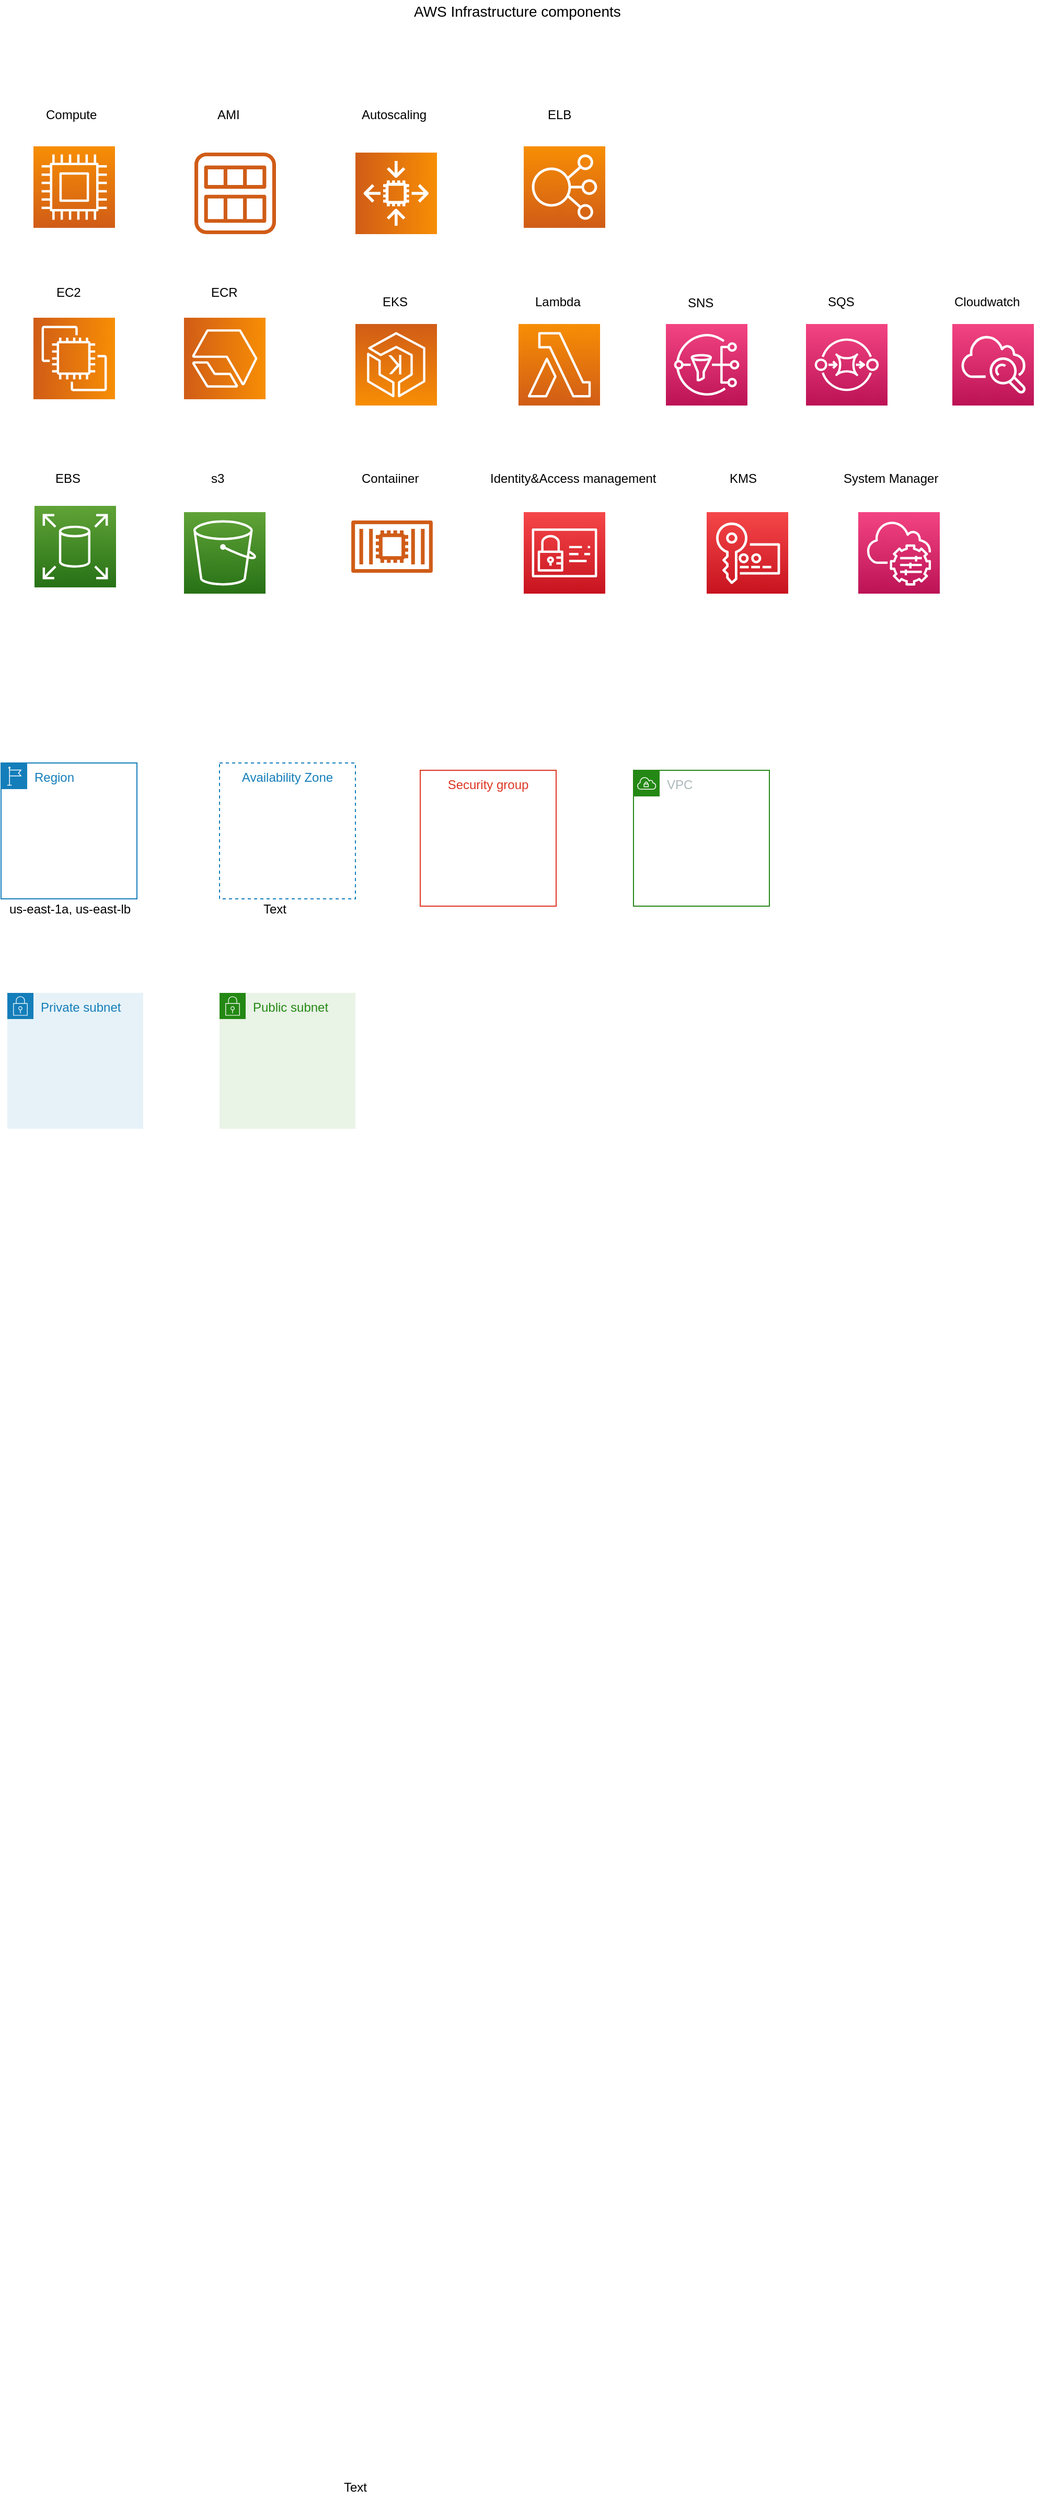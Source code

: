 <mxfile version="12.1.3" type="github" pages="1"><diagram id="Ht1M8jgEwFfnCIfOTk4-" name="Page-1"><mxGraphModel dx="1172" dy="1545" grid="1" gridSize="10" guides="1" tooltips="1" connect="1" arrows="1" fold="1" page="1" pageScale="1" pageWidth="1169" pageHeight="827" math="0" shadow="0"><root><mxCell id="0"/><mxCell id="1" parent="0"/><mxCell id="DQqdp6GN2A1wQz3p1tJR-2" value="" style="outlineConnect=0;fontColor=#232F3E;gradientColor=#F78E04;gradientDirection=north;fillColor=#D05C17;strokeColor=#ffffff;dashed=0;verticalLabelPosition=bottom;verticalAlign=top;align=center;html=1;fontSize=12;fontStyle=0;aspect=fixed;shape=mxgraph.aws4.resourceIcon;resIcon=mxgraph.aws4.auto_scaling2;direction=south;" vertex="1" parent="1"><mxGeometry x="419" y="-544" width="78" height="78" as="geometry"/></mxCell><mxCell id="DQqdp6GN2A1wQz3p1tJR-3" value="Autoscaling" style="text;html=1;resizable=0;points=[];autosize=1;align=left;verticalAlign=top;spacingTop=-4;" vertex="1" parent="1"><mxGeometry x="423" y="-590" width="80" height="20" as="geometry"/></mxCell><mxCell id="DQqdp6GN2A1wQz3p1tJR-12" value="" style="outlineConnect=0;fontColor=#232F3E;gradientColor=#F78E04;gradientDirection=north;fillColor=#D05C17;strokeColor=#ffffff;dashed=0;verticalLabelPosition=bottom;verticalAlign=top;align=center;html=1;fontSize=12;fontStyle=0;aspect=fixed;shape=mxgraph.aws4.resourceIcon;resIcon=mxgraph.aws4.ec2;direction=south;" vertex="1" parent="1"><mxGeometry x="111" y="-386" width="78" height="78" as="geometry"/></mxCell><mxCell id="DQqdp6GN2A1wQz3p1tJR-13" value="EC2" style="text;html=1;resizable=0;points=[];autosize=1;align=left;verticalAlign=top;spacingTop=-4;" vertex="1" parent="1"><mxGeometry x="131" y="-420" width="40" height="20" as="geometry"/></mxCell><mxCell id="DQqdp6GN2A1wQz3p1tJR-14" value="" style="outlineConnect=0;fontColor=#232F3E;gradientColor=#F78E04;gradientDirection=north;fillColor=#D05C17;strokeColor=#ffffff;dashed=0;verticalLabelPosition=bottom;verticalAlign=top;align=center;html=1;fontSize=12;fontStyle=0;aspect=fixed;shape=mxgraph.aws4.resourceIcon;resIcon=mxgraph.aws4.ecr;direction=south;" vertex="1" parent="1"><mxGeometry x="255" y="-386" width="78" height="78" as="geometry"/></mxCell><mxCell id="DQqdp6GN2A1wQz3p1tJR-21" value="ECR" style="text;html=1;resizable=0;points=[];autosize=1;align=left;verticalAlign=top;spacingTop=-4;" vertex="1" parent="1"><mxGeometry x="279" y="-420" width="40" height="20" as="geometry"/></mxCell><mxCell id="DQqdp6GN2A1wQz3p1tJR-22" value="" style="outlineConnect=0;fontColor=#232F3E;gradientColor=#F78E04;gradientDirection=north;fillColor=#D05C17;strokeColor=#ffffff;dashed=0;verticalLabelPosition=bottom;verticalAlign=top;align=center;html=1;fontSize=12;fontStyle=0;aspect=fixed;shape=mxgraph.aws4.resourceIcon;resIcon=mxgraph.aws4.eks;direction=west;" vertex="1" parent="1"><mxGeometry x="419" y="-380" width="78" height="78" as="geometry"/></mxCell><mxCell id="DQqdp6GN2A1wQz3p1tJR-23" value="EKS" style="text;html=1;resizable=0;points=[];autosize=1;align=left;verticalAlign=top;spacingTop=-4;" vertex="1" parent="1"><mxGeometry x="443" y="-411" width="40" height="20" as="geometry"/></mxCell><mxCell id="DQqdp6GN2A1wQz3p1tJR-24" value="" style="outlineConnect=0;fontColor=#232F3E;gradientColor=#F78E04;gradientDirection=north;fillColor=#D05C17;strokeColor=#ffffff;dashed=0;verticalLabelPosition=bottom;verticalAlign=top;align=center;html=1;fontSize=12;fontStyle=0;aspect=fixed;shape=mxgraph.aws4.resourceIcon;resIcon=mxgraph.aws4.lambda;" vertex="1" parent="1"><mxGeometry x="575" y="-380" width="78" height="78" as="geometry"/></mxCell><mxCell id="DQqdp6GN2A1wQz3p1tJR-25" value="Lambda" style="text;html=1;resizable=0;points=[];autosize=1;align=left;verticalAlign=top;spacingTop=-4;" vertex="1" parent="1"><mxGeometry x="589" y="-411" width="60" height="20" as="geometry"/></mxCell><mxCell id="DQqdp6GN2A1wQz3p1tJR-26" value="" style="outlineConnect=0;fontColor=#232F3E;gradientColor=#F78E04;gradientDirection=north;fillColor=#D05C17;strokeColor=#ffffff;dashed=0;verticalLabelPosition=bottom;verticalAlign=top;align=center;html=1;fontSize=12;fontStyle=0;aspect=fixed;shape=mxgraph.aws4.resourceIcon;resIcon=mxgraph.aws4.compute;" vertex="1" parent="1"><mxGeometry x="111" y="-550" width="78" height="78" as="geometry"/></mxCell><mxCell id="DQqdp6GN2A1wQz3p1tJR-29" value="Compute" style="text;html=1;resizable=0;points=[];autosize=1;align=left;verticalAlign=top;spacingTop=-4;" vertex="1" parent="1"><mxGeometry x="121" y="-590" width="60" height="20" as="geometry"/></mxCell><mxCell id="DQqdp6GN2A1wQz3p1tJR-30" value="" style="outlineConnect=0;fontColor=#232F3E;gradientColor=none;fillColor=#D05C17;strokeColor=none;dashed=0;verticalLabelPosition=bottom;verticalAlign=top;align=center;html=1;fontSize=12;fontStyle=0;aspect=fixed;pointerEvents=1;shape=mxgraph.aws4.ami;" vertex="1" parent="1"><mxGeometry x="265" y="-544" width="78" height="78" as="geometry"/></mxCell><mxCell id="DQqdp6GN2A1wQz3p1tJR-31" value="AMI" style="text;html=1;resizable=0;points=[];autosize=1;align=left;verticalAlign=top;spacingTop=-4;" vertex="1" parent="1"><mxGeometry x="285" y="-590" width="40" height="20" as="geometry"/></mxCell><mxCell id="DQqdp6GN2A1wQz3p1tJR-34" value="" style="outlineConnect=0;fontColor=#232F3E;gradientColor=none;fillColor=#D05C17;strokeColor=none;dashed=0;verticalLabelPosition=bottom;verticalAlign=top;align=center;html=1;fontSize=12;fontStyle=0;aspect=fixed;pointerEvents=1;shape=mxgraph.aws4.container_2;" vertex="1" parent="1"><mxGeometry x="415" y="-192" width="78" height="50" as="geometry"/></mxCell><mxCell id="DQqdp6GN2A1wQz3p1tJR-36" value="Contaiiner" style="text;html=1;resizable=0;points=[];autosize=1;align=left;verticalAlign=top;spacingTop=-4;" vertex="1" parent="1"><mxGeometry x="423" y="-242" width="70" height="20" as="geometry"/></mxCell><mxCell id="DQqdp6GN2A1wQz3p1tJR-37" value="" style="outlineConnect=0;fontColor=#232F3E;gradientColor=#60A337;gradientDirection=north;fillColor=#277116;strokeColor=#ffffff;dashed=0;verticalLabelPosition=bottom;verticalAlign=top;align=center;html=1;fontSize=12;fontStyle=0;aspect=fixed;shape=mxgraph.aws4.resourceIcon;resIcon=mxgraph.aws4.elastic_block_store;" vertex="1" parent="1"><mxGeometry x="112" y="-206" width="78" height="78" as="geometry"/></mxCell><mxCell id="DQqdp6GN2A1wQz3p1tJR-38" value="EBS" style="text;html=1;resizable=0;points=[];autosize=1;align=left;verticalAlign=top;spacingTop=-4;" vertex="1" parent="1"><mxGeometry x="130" y="-242" width="40" height="20" as="geometry"/></mxCell><mxCell id="DQqdp6GN2A1wQz3p1tJR-39" value="" style="outlineConnect=0;fontColor=#232F3E;gradientColor=#60A337;gradientDirection=north;fillColor=#277116;strokeColor=#ffffff;dashed=0;verticalLabelPosition=bottom;verticalAlign=top;align=center;html=1;fontSize=12;fontStyle=0;aspect=fixed;shape=mxgraph.aws4.resourceIcon;resIcon=mxgraph.aws4.s3;" vertex="1" parent="1"><mxGeometry x="255" y="-200" width="78" height="78" as="geometry"/></mxCell><mxCell id="DQqdp6GN2A1wQz3p1tJR-40" value="s3" style="text;html=1;resizable=0;points=[];autosize=1;align=left;verticalAlign=top;spacingTop=-4;" vertex="1" parent="1"><mxGeometry x="279" y="-242" width="30" height="20" as="geometry"/></mxCell><mxCell id="DQqdp6GN2A1wQz3p1tJR-41" value="" style="outlineConnect=0;fontColor=#232F3E;gradientColor=#F54749;gradientDirection=north;fillColor=#C7131F;strokeColor=#ffffff;dashed=0;verticalLabelPosition=bottom;verticalAlign=top;align=center;html=1;fontSize=12;fontStyle=0;aspect=fixed;shape=mxgraph.aws4.resourceIcon;resIcon=mxgraph.aws4.identity_and_access_management;" vertex="1" parent="1"><mxGeometry x="580" y="-200" width="78" height="78" as="geometry"/></mxCell><mxCell id="DQqdp6GN2A1wQz3p1tJR-42" value="Identity&amp;amp;Access management" style="text;html=1;resizable=0;points=[];autosize=1;align=left;verticalAlign=top;spacingTop=-4;" vertex="1" parent="1"><mxGeometry x="546" y="-242" width="170" height="20" as="geometry"/></mxCell><mxCell id="DQqdp6GN2A1wQz3p1tJR-43" value="" style="outlineConnect=0;fontColor=#232F3E;gradientColor=#F54749;gradientDirection=north;fillColor=#C7131F;strokeColor=#ffffff;dashed=0;verticalLabelPosition=bottom;verticalAlign=top;align=center;html=1;fontSize=12;fontStyle=0;aspect=fixed;shape=mxgraph.aws4.resourceIcon;resIcon=mxgraph.aws4.key_management_service;" vertex="1" parent="1"><mxGeometry x="755" y="-200" width="78" height="78" as="geometry"/></mxCell><mxCell id="DQqdp6GN2A1wQz3p1tJR-44" value="KMS" style="text;html=1;resizable=0;points=[];autosize=1;align=left;verticalAlign=top;spacingTop=-4;" vertex="1" parent="1"><mxGeometry x="775" y="-242" width="40" height="20" as="geometry"/></mxCell><mxCell id="DQqdp6GN2A1wQz3p1tJR-45" value="Text" style="text;html=1;resizable=0;points=[];autosize=1;align=left;verticalAlign=top;spacingTop=-4;" vertex="1" parent="1"><mxGeometry x="405.5" y="1680" width="40" height="20" as="geometry"/></mxCell><mxCell id="DQqdp6GN2A1wQz3p1tJR-47" value="" style="outlineConnect=0;fontColor=#232F3E;gradientColor=#F78E04;gradientDirection=north;fillColor=#D05C17;strokeColor=#ffffff;dashed=0;verticalLabelPosition=bottom;verticalAlign=top;align=center;html=1;fontSize=12;fontStyle=0;aspect=fixed;shape=mxgraph.aws4.resourceIcon;resIcon=mxgraph.aws4.elastic_load_balancing;" vertex="1" parent="1"><mxGeometry x="580" y="-550" width="78" height="78" as="geometry"/></mxCell><mxCell id="DQqdp6GN2A1wQz3p1tJR-49" value="ELB" style="text;html=1;resizable=0;points=[];autosize=1;align=left;verticalAlign=top;spacingTop=-4;" vertex="1" parent="1"><mxGeometry x="601" y="-590" width="40" height="20" as="geometry"/></mxCell><mxCell id="DQqdp6GN2A1wQz3p1tJR-53" value="&lt;font style=&quot;font-size: 14px&quot;&gt;AWS Infrastructure components&lt;/font&gt;" style="text;html=1;resizable=0;points=[];autosize=1;align=left;verticalAlign=top;spacingTop=-4;" vertex="1" parent="1"><mxGeometry x="473" y="-690" width="210" height="20" as="geometry"/></mxCell><mxCell id="DQqdp6GN2A1wQz3p1tJR-54" value="" style="outlineConnect=0;fontColor=#232F3E;gradientColor=#F34482;gradientDirection=north;fillColor=#BC1356;strokeColor=#ffffff;dashed=0;verticalLabelPosition=bottom;verticalAlign=top;align=center;html=1;fontSize=12;fontStyle=0;aspect=fixed;shape=mxgraph.aws4.resourceIcon;resIcon=mxgraph.aws4.sns;" vertex="1" parent="1"><mxGeometry x="716" y="-380" width="78" height="78" as="geometry"/></mxCell><mxCell id="DQqdp6GN2A1wQz3p1tJR-55" value="SNS" style="text;html=1;resizable=0;points=[];autosize=1;align=left;verticalAlign=top;spacingTop=-4;" vertex="1" parent="1"><mxGeometry x="735" y="-410" width="40" height="20" as="geometry"/></mxCell><mxCell id="DQqdp6GN2A1wQz3p1tJR-56" value="" style="outlineConnect=0;fontColor=#232F3E;gradientColor=#F34482;gradientDirection=north;fillColor=#BC1356;strokeColor=#ffffff;dashed=0;verticalLabelPosition=bottom;verticalAlign=top;align=center;html=1;fontSize=12;fontStyle=0;aspect=fixed;shape=mxgraph.aws4.resourceIcon;resIcon=mxgraph.aws4.sqs;" vertex="1" parent="1"><mxGeometry x="850" y="-380" width="78" height="78" as="geometry"/></mxCell><mxCell id="DQqdp6GN2A1wQz3p1tJR-57" value="SQS" style="text;html=1;resizable=0;points=[];autosize=1;align=left;verticalAlign=top;spacingTop=-4;" vertex="1" parent="1"><mxGeometry x="869" y="-411" width="40" height="20" as="geometry"/></mxCell><mxCell id="DQqdp6GN2A1wQz3p1tJR-58" value="Region" style="points=[[0,0],[0.25,0],[0.5,0],[0.75,0],[1,0],[1,0.25],[1,0.5],[1,0.75],[1,1],[0.75,1],[0.5,1],[0.25,1],[0,1],[0,0.75],[0,0.5],[0,0.25]];outlineConnect=0;gradientColor=none;html=1;whiteSpace=wrap;fontSize=12;fontStyle=0;shape=mxgraph.aws4.group;grIcon=mxgraph.aws4.group_region;strokeColor=#147EBA;fillColor=none;verticalAlign=top;align=left;spacingLeft=30;fontColor=#147EBA;dashed=0;" vertex="1" parent="1"><mxGeometry x="80" y="40" width="130" height="130" as="geometry"/></mxCell><mxCell id="DQqdp6GN2A1wQz3p1tJR-60" value="Availability Zone" style="fillColor=none;strokeColor=#147EBA;dashed=1;verticalAlign=top;fontStyle=0;fontColor=#147EBA;" vertex="1" parent="1"><mxGeometry x="289" y="40" width="130" height="130" as="geometry"/></mxCell><mxCell id="DQqdp6GN2A1wQz3p1tJR-61" value="Security group" style="fillColor=none;strokeColor=#DD3522;verticalAlign=top;fontStyle=0;fontColor=#DD3522;" vertex="1" parent="1"><mxGeometry x="481" y="47" width="130" height="130" as="geometry"/></mxCell><mxCell id="DQqdp6GN2A1wQz3p1tJR-62" value="VPC" style="points=[[0,0],[0.25,0],[0.5,0],[0.75,0],[1,0],[1,0.25],[1,0.5],[1,0.75],[1,1],[0.75,1],[0.5,1],[0.25,1],[0,1],[0,0.75],[0,0.5],[0,0.25]];outlineConnect=0;gradientColor=none;html=1;whiteSpace=wrap;fontSize=12;fontStyle=0;shape=mxgraph.aws4.group;grIcon=mxgraph.aws4.group_vpc;strokeColor=#248814;fillColor=none;verticalAlign=top;align=left;spacingLeft=30;fontColor=#AAB7B8;dashed=0;" vertex="1" parent="1"><mxGeometry x="685" y="47" width="130" height="130" as="geometry"/></mxCell><mxCell id="DQqdp6GN2A1wQz3p1tJR-63" value="Private subnet" style="points=[[0,0],[0.25,0],[0.5,0],[0.75,0],[1,0],[1,0.25],[1,0.5],[1,0.75],[1,1],[0.75,1],[0.5,1],[0.25,1],[0,1],[0,0.75],[0,0.5],[0,0.25]];outlineConnect=0;gradientColor=none;html=1;whiteSpace=wrap;fontSize=12;fontStyle=0;shape=mxgraph.aws4.group;grIcon=mxgraph.aws4.group_security_group;grStroke=0;strokeColor=#147EBA;fillColor=#E6F2F8;verticalAlign=top;align=left;spacingLeft=30;fontColor=#147EBA;dashed=0;" vertex="1" parent="1"><mxGeometry x="86" y="260" width="130" height="130" as="geometry"/></mxCell><mxCell id="DQqdp6GN2A1wQz3p1tJR-64" value="Public subnet" style="points=[[0,0],[0.25,0],[0.5,0],[0.75,0],[1,0],[1,0.25],[1,0.5],[1,0.75],[1,1],[0.75,1],[0.5,1],[0.25,1],[0,1],[0,0.75],[0,0.5],[0,0.25]];outlineConnect=0;gradientColor=none;html=1;whiteSpace=wrap;fontSize=12;fontStyle=0;shape=mxgraph.aws4.group;grIcon=mxgraph.aws4.group_security_group;grStroke=0;strokeColor=#248814;fillColor=#E9F3E6;verticalAlign=top;align=left;spacingLeft=30;fontColor=#248814;dashed=0;" vertex="1" parent="1"><mxGeometry x="289" y="260" width="130" height="130" as="geometry"/></mxCell><mxCell id="DQqdp6GN2A1wQz3p1tJR-65" value="" style="outlineConnect=0;fontColor=#232F3E;gradientColor=#F34482;gradientDirection=north;fillColor=#BC1356;strokeColor=#ffffff;dashed=0;verticalLabelPosition=bottom;verticalAlign=top;align=center;html=1;fontSize=12;fontStyle=0;aspect=fixed;shape=mxgraph.aws4.resourceIcon;resIcon=mxgraph.aws4.cloudwatch;" vertex="1" parent="1"><mxGeometry x="990" y="-380" width="78" height="78" as="geometry"/></mxCell><mxCell id="DQqdp6GN2A1wQz3p1tJR-66" value="Cloudwatch" style="text;html=1;resizable=0;points=[];autosize=1;align=left;verticalAlign=top;spacingTop=-4;" vertex="1" parent="1"><mxGeometry x="990" y="-411" width="80" height="20" as="geometry"/></mxCell><mxCell id="DQqdp6GN2A1wQz3p1tJR-67" value="" style="outlineConnect=0;fontColor=#232F3E;gradientColor=#F34482;gradientDirection=north;fillColor=#BC1356;strokeColor=#ffffff;dashed=0;verticalLabelPosition=bottom;verticalAlign=top;align=center;html=1;fontSize=12;fontStyle=0;aspect=fixed;shape=mxgraph.aws4.resourceIcon;resIcon=mxgraph.aws4.systems_manager;" vertex="1" parent="1"><mxGeometry x="900" y="-200" width="78" height="78" as="geometry"/></mxCell><mxCell id="DQqdp6GN2A1wQz3p1tJR-68" value="System Manager" style="text;html=1;resizable=0;points=[];autosize=1;align=left;verticalAlign=top;spacingTop=-4;" vertex="1" parent="1"><mxGeometry x="884" y="-242" width="110" height="20" as="geometry"/></mxCell><mxCell id="DQqdp6GN2A1wQz3p1tJR-69" value="us-east-1a, us-east-lb" style="text;html=1;resizable=0;points=[];autosize=1;align=left;verticalAlign=top;spacingTop=-4;" vertex="1" parent="1"><mxGeometry x="86" y="170" width="130" height="20" as="geometry"/></mxCell><mxCell id="DQqdp6GN2A1wQz3p1tJR-70" value="Text" style="text;html=1;resizable=0;points=[];autosize=1;align=left;verticalAlign=top;spacingTop=-4;" vertex="1" parent="1"><mxGeometry x="328.5" y="170" width="40" height="20" as="geometry"/></mxCell></root></mxGraphModel></diagram></mxfile>